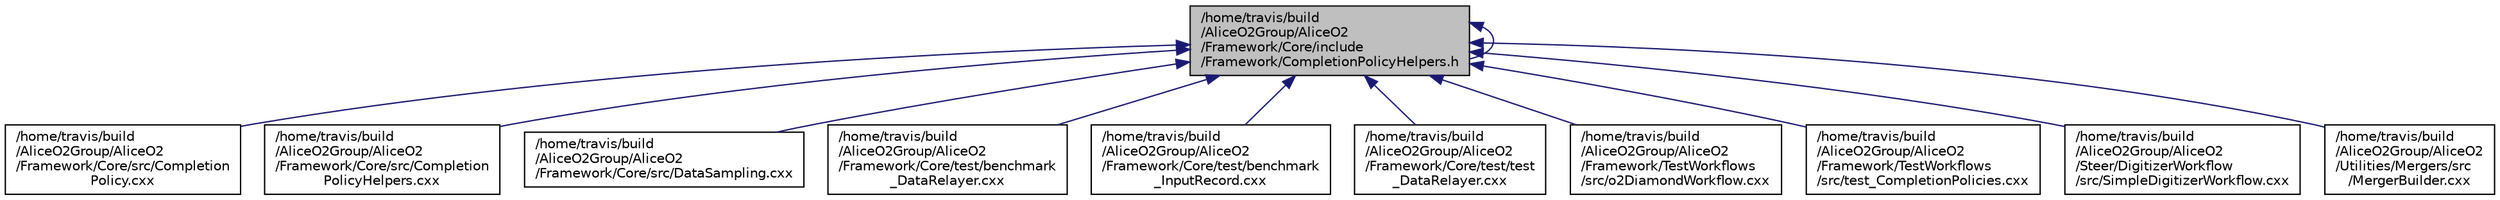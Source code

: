 digraph "/home/travis/build/AliceO2Group/AliceO2/Framework/Core/include/Framework/CompletionPolicyHelpers.h"
{
 // INTERACTIVE_SVG=YES
  bgcolor="transparent";
  edge [fontname="Helvetica",fontsize="10",labelfontname="Helvetica",labelfontsize="10"];
  node [fontname="Helvetica",fontsize="10",shape=record];
  Node9 [label="/home/travis/build\l/AliceO2Group/AliceO2\l/Framework/Core/include\l/Framework/CompletionPolicyHelpers.h",height=0.2,width=0.4,color="black", fillcolor="grey75", style="filled", fontcolor="black"];
  Node9 -> Node9 [dir="back",color="midnightblue",fontsize="10",style="solid",fontname="Helvetica"];
  Node9 -> Node10 [dir="back",color="midnightblue",fontsize="10",style="solid",fontname="Helvetica"];
  Node10 [label="/home/travis/build\l/AliceO2Group/AliceO2\l/Framework/Core/src/Completion\lPolicy.cxx",height=0.2,width=0.4,color="black",URL="$da/d6d/CompletionPolicy_8cxx.html"];
  Node9 -> Node11 [dir="back",color="midnightblue",fontsize="10",style="solid",fontname="Helvetica"];
  Node11 [label="/home/travis/build\l/AliceO2Group/AliceO2\l/Framework/Core/src/Completion\lPolicyHelpers.cxx",height=0.2,width=0.4,color="black",URL="$da/da3/CompletionPolicyHelpers_8cxx.html"];
  Node9 -> Node12 [dir="back",color="midnightblue",fontsize="10",style="solid",fontname="Helvetica"];
  Node12 [label="/home/travis/build\l/AliceO2Group/AliceO2\l/Framework/Core/src/DataSampling.cxx",height=0.2,width=0.4,color="black",URL="$d0/dd6/DataSampling_8cxx.html",tooltip="Implementation of O2 Data Sampling, v1.0. "];
  Node9 -> Node13 [dir="back",color="midnightblue",fontsize="10",style="solid",fontname="Helvetica"];
  Node13 [label="/home/travis/build\l/AliceO2Group/AliceO2\l/Framework/Core/test/benchmark\l_DataRelayer.cxx",height=0.2,width=0.4,color="black",URL="$d8/dd6/benchmark__DataRelayer_8cxx.html"];
  Node9 -> Node14 [dir="back",color="midnightblue",fontsize="10",style="solid",fontname="Helvetica"];
  Node14 [label="/home/travis/build\l/AliceO2Group/AliceO2\l/Framework/Core/test/benchmark\l_InputRecord.cxx",height=0.2,width=0.4,color="black",URL="$df/d93/benchmark__InputRecord_8cxx.html"];
  Node9 -> Node15 [dir="back",color="midnightblue",fontsize="10",style="solid",fontname="Helvetica"];
  Node15 [label="/home/travis/build\l/AliceO2Group/AliceO2\l/Framework/Core/test/test\l_DataRelayer.cxx",height=0.2,width=0.4,color="black",URL="$dc/d6d/test__DataRelayer_8cxx.html"];
  Node9 -> Node16 [dir="back",color="midnightblue",fontsize="10",style="solid",fontname="Helvetica"];
  Node16 [label="/home/travis/build\l/AliceO2Group/AliceO2\l/Framework/TestWorkflows\l/src/o2DiamondWorkflow.cxx",height=0.2,width=0.4,color="black",URL="$d4/dbb/o2DiamondWorkflow_8cxx.html"];
  Node9 -> Node17 [dir="back",color="midnightblue",fontsize="10",style="solid",fontname="Helvetica"];
  Node17 [label="/home/travis/build\l/AliceO2Group/AliceO2\l/Framework/TestWorkflows\l/src/test_CompletionPolicies.cxx",height=0.2,width=0.4,color="black",URL="$d8/d33/test__CompletionPolicies_8cxx.html"];
  Node9 -> Node18 [dir="back",color="midnightblue",fontsize="10",style="solid",fontname="Helvetica"];
  Node18 [label="/home/travis/build\l/AliceO2Group/AliceO2\l/Steer/DigitizerWorkflow\l/src/SimpleDigitizerWorkflow.cxx",height=0.2,width=0.4,color="black",URL="$d2/dd7/SimpleDigitizerWorkflow_8cxx.html"];
  Node9 -> Node19 [dir="back",color="midnightblue",fontsize="10",style="solid",fontname="Helvetica"];
  Node19 [label="/home/travis/build\l/AliceO2Group/AliceO2\l/Utilities/Mergers/src\l/MergerBuilder.cxx",height=0.2,width=0.4,color="black",URL="$d8/d56/MergerBuilder_8cxx.html",tooltip="Definition of MergerBuilder for O2 Mergers. "];
}
